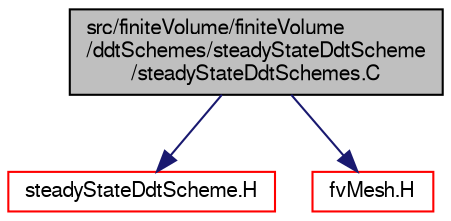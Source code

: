 digraph "src/finiteVolume/finiteVolume/ddtSchemes/steadyStateDdtScheme/steadyStateDdtSchemes.C"
{
  bgcolor="transparent";
  edge [fontname="FreeSans",fontsize="10",labelfontname="FreeSans",labelfontsize="10"];
  node [fontname="FreeSans",fontsize="10",shape=record];
  Node0 [label="src/finiteVolume/finiteVolume\l/ddtSchemes/steadyStateDdtScheme\l/steadyStateDdtSchemes.C",height=0.2,width=0.4,color="black", fillcolor="grey75", style="filled", fontcolor="black"];
  Node0 -> Node1 [color="midnightblue",fontsize="10",style="solid",fontname="FreeSans"];
  Node1 [label="steadyStateDdtScheme.H",height=0.2,width=0.4,color="red",URL="$a02894.html"];
  Node0 -> Node122 [color="midnightblue",fontsize="10",style="solid",fontname="FreeSans"];
  Node122 [label="fvMesh.H",height=0.2,width=0.4,color="red",URL="$a03533.html"];
}

